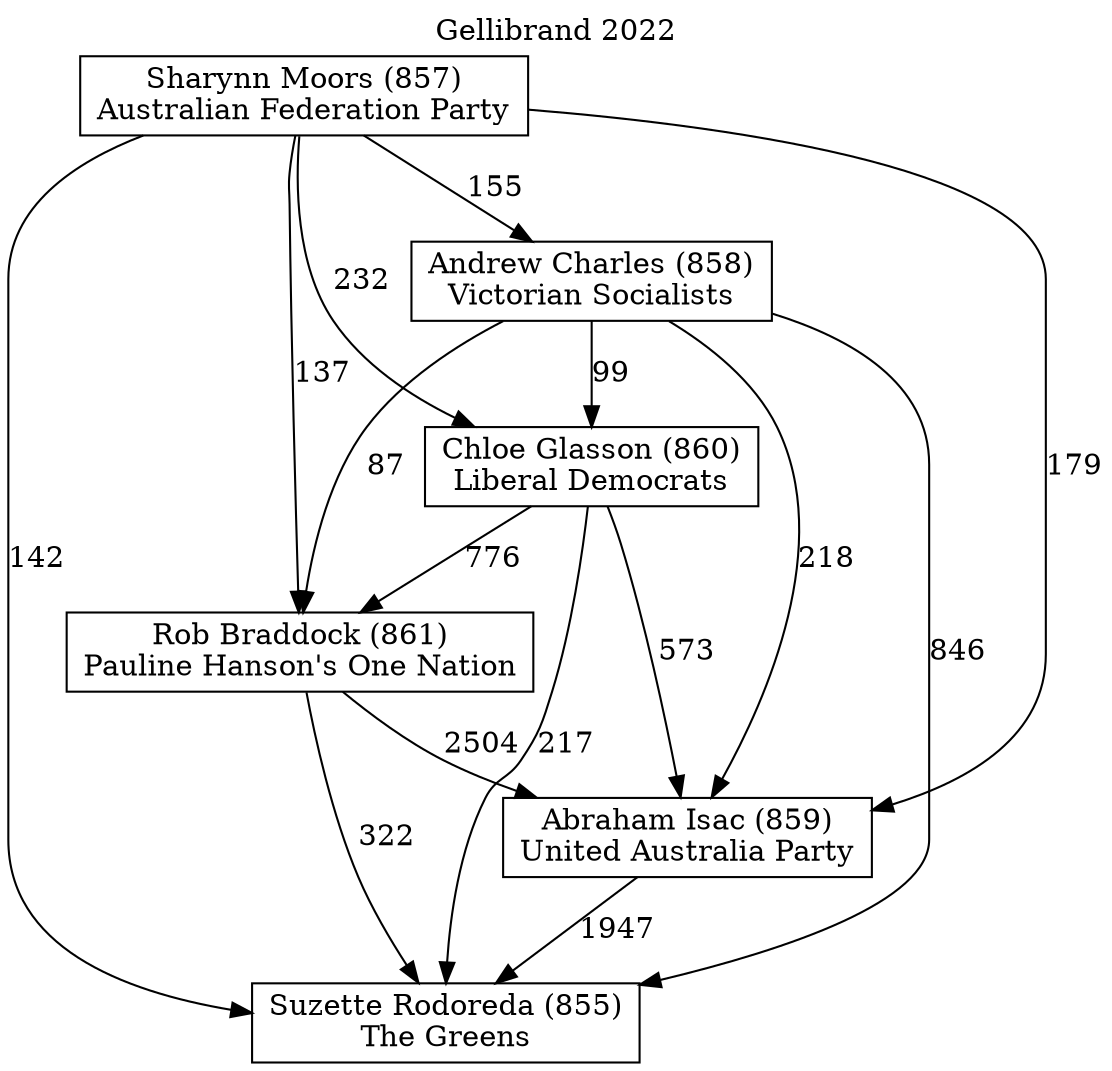 // House preference flow
digraph "Suzette Rodoreda (855)_Gellibrand_2022" {
	graph [label="Gellibrand 2022" labelloc=t mclimit=10]
	node [shape=box]
	"Sharynn Moors (857)" [label="Sharynn Moors (857)
Australian Federation Party"]
	"Chloe Glasson (860)" [label="Chloe Glasson (860)
Liberal Democrats"]
	"Suzette Rodoreda (855)" [label="Suzette Rodoreda (855)
The Greens"]
	"Abraham Isac (859)" [label="Abraham Isac (859)
United Australia Party"]
	"Andrew Charles (858)" [label="Andrew Charles (858)
Victorian Socialists"]
	"Rob Braddock (861)" [label="Rob Braddock (861)
Pauline Hanson's One Nation"]
	"Chloe Glasson (860)" -> "Abraham Isac (859)" [label=573]
	"Andrew Charles (858)" -> "Rob Braddock (861)" [label=87]
	"Andrew Charles (858)" -> "Chloe Glasson (860)" [label=99]
	"Andrew Charles (858)" -> "Abraham Isac (859)" [label=218]
	"Sharynn Moors (857)" -> "Abraham Isac (859)" [label=179]
	"Sharynn Moors (857)" -> "Rob Braddock (861)" [label=137]
	"Chloe Glasson (860)" -> "Suzette Rodoreda (855)" [label=217]
	"Rob Braddock (861)" -> "Abraham Isac (859)" [label=2504]
	"Chloe Glasson (860)" -> "Rob Braddock (861)" [label=776]
	"Rob Braddock (861)" -> "Suzette Rodoreda (855)" [label=322]
	"Sharynn Moors (857)" -> "Chloe Glasson (860)" [label=232]
	"Sharynn Moors (857)" -> "Suzette Rodoreda (855)" [label=142]
	"Andrew Charles (858)" -> "Suzette Rodoreda (855)" [label=846]
	"Abraham Isac (859)" -> "Suzette Rodoreda (855)" [label=1947]
	"Sharynn Moors (857)" -> "Andrew Charles (858)" [label=155]
}
